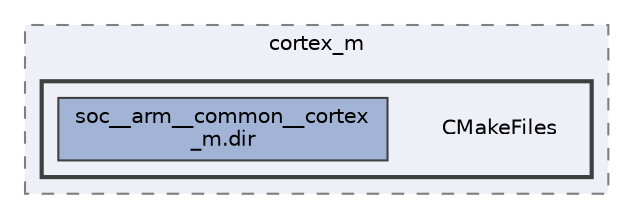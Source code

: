 digraph "build/zephyr/soc/arm/common/cortex_m/CMakeFiles"
{
 // LATEX_PDF_SIZE
  bgcolor="transparent";
  edge [fontname=Helvetica,fontsize=10,labelfontname=Helvetica,labelfontsize=10];
  node [fontname=Helvetica,fontsize=10,shape=box,height=0.2,width=0.4];
  compound=true
  subgraph clusterdir_ac8ea896d4b9e5d961186bcad799c7e9 {
    graph [ bgcolor="#edf0f7", pencolor="grey50", label="cortex_m", fontname=Helvetica,fontsize=10 style="filled,dashed", URL="dir_ac8ea896d4b9e5d961186bcad799c7e9.html",tooltip=""]
  subgraph clusterdir_97cc0d391c23b8a858b2c20294c4b408 {
    graph [ bgcolor="#edf0f7", pencolor="grey25", label="", fontname=Helvetica,fontsize=10 style="filled,bold", URL="dir_97cc0d391c23b8a858b2c20294c4b408.html",tooltip=""]
    dir_97cc0d391c23b8a858b2c20294c4b408 [shape=plaintext, label="CMakeFiles"];
  dir_fdb5de58ae8b3f1e23047ccf65e7ca81 [label="soc__arm__common__cortex\l_m.dir", fillcolor="#a2b4d6", color="grey25", style="filled", URL="dir_fdb5de58ae8b3f1e23047ccf65e7ca81.html",tooltip=""];
  }
  }
}
